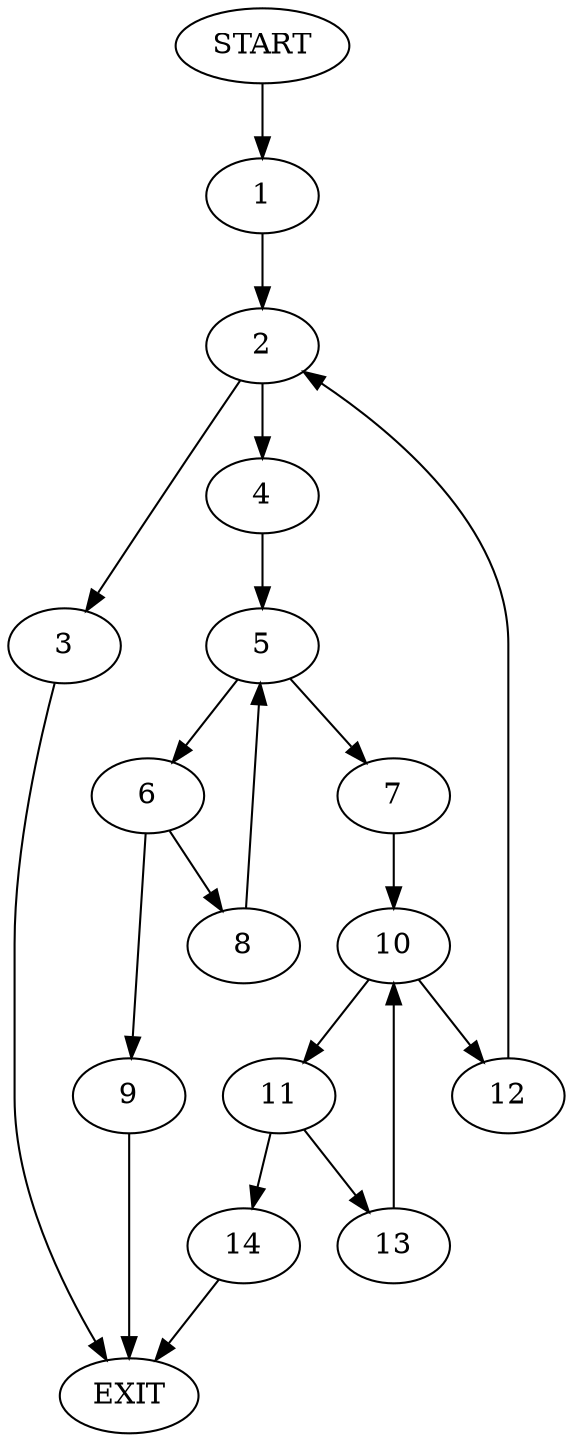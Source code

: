 digraph {
0 [label="START"]
15 [label="EXIT"]
0 -> 1
1 -> 2
2 -> 3
2 -> 4
3 -> 15
4 -> 5
5 -> 6
5 -> 7
6 -> 8
6 -> 9
7 -> 10
8 -> 5
9 -> 15
10 -> 11
10 -> 12
12 -> 2
11 -> 13
11 -> 14
13 -> 10
14 -> 15
}
